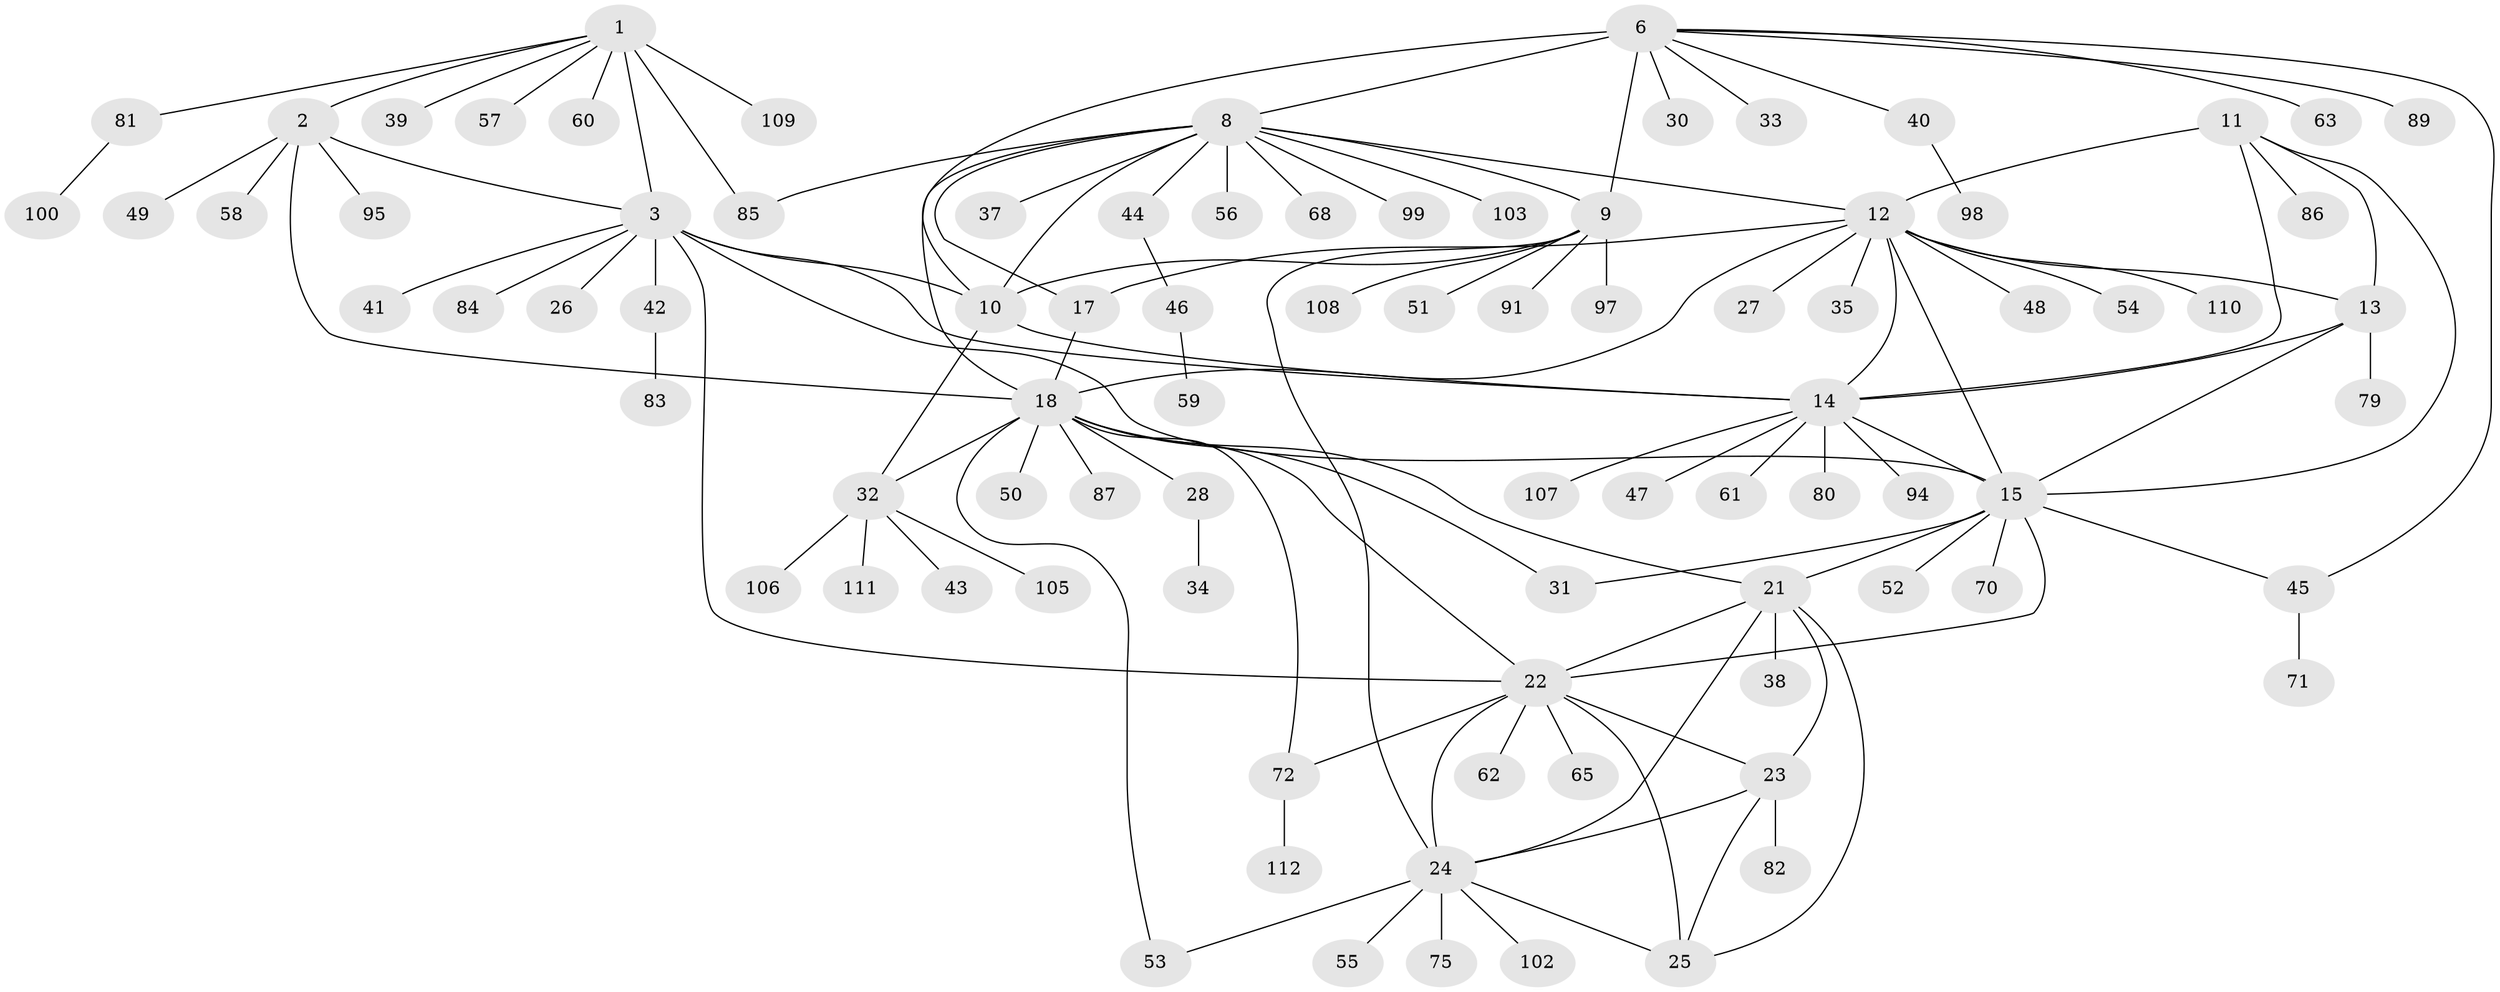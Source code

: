 // original degree distribution, {5: 0.026785714285714284, 8: 0.026785714285714284, 7: 0.026785714285714284, 9: 0.026785714285714284, 6: 0.044642857142857144, 10: 0.044642857142857144, 11: 0.008928571428571428, 4: 0.017857142857142856, 14: 0.008928571428571428, 1: 0.5803571428571429, 3: 0.044642857142857144, 2: 0.14285714285714285}
// Generated by graph-tools (version 1.1) at 2025/42/03/06/25 10:42:11]
// undirected, 88 vertices, 121 edges
graph export_dot {
graph [start="1"]
  node [color=gray90,style=filled];
  1 [super="+4"];
  2 [super="+66"];
  3 [super="+5"];
  6 [super="+7"];
  8 [super="+16"];
  9 [super="+67"];
  10 [super="+93"];
  11 [super="+76"];
  12 [super="+19"];
  13 [super="+78"];
  14 [super="+36"];
  15 [super="+96"];
  17;
  18 [super="+20"];
  21 [super="+64"];
  22 [super="+74"];
  23 [super="+29"];
  24 [super="+92"];
  25 [super="+88"];
  26;
  27;
  28 [super="+90"];
  30;
  31 [super="+101"];
  32 [super="+69"];
  33;
  34;
  35;
  37;
  38;
  39;
  40;
  41;
  42;
  43;
  44;
  45;
  46 [super="+77"];
  47;
  48;
  49;
  50;
  51;
  52 [super="+73"];
  53;
  54;
  55;
  56;
  57;
  58;
  59;
  60;
  61;
  62;
  63;
  65;
  68;
  70;
  71;
  72 [super="+104"];
  75;
  79;
  80;
  81;
  82;
  83;
  84;
  85;
  86;
  87;
  89;
  91;
  94;
  95;
  97;
  98;
  99;
  100;
  102;
  103;
  105;
  106;
  107;
  108;
  109;
  110;
  111;
  112;
  1 -- 2 [weight=2];
  1 -- 3 [weight=4];
  1 -- 81;
  1 -- 39;
  1 -- 109;
  1 -- 85;
  1 -- 57;
  1 -- 60;
  2 -- 3 [weight=2];
  2 -- 49;
  2 -- 58;
  2 -- 18;
  2 -- 95;
  3 -- 10;
  3 -- 41;
  3 -- 42;
  3 -- 14;
  3 -- 84;
  3 -- 22;
  3 -- 26;
  3 -- 15;
  6 -- 8 [weight=2];
  6 -- 9 [weight=2];
  6 -- 10 [weight=2];
  6 -- 40;
  6 -- 45;
  6 -- 33;
  6 -- 89;
  6 -- 30;
  6 -- 63;
  8 -- 9;
  8 -- 10;
  8 -- 44;
  8 -- 56;
  8 -- 68;
  8 -- 99;
  8 -- 103;
  8 -- 17;
  8 -- 18 [weight=2];
  8 -- 37;
  8 -- 85;
  8 -- 12;
  9 -- 10;
  9 -- 24;
  9 -- 51;
  9 -- 91;
  9 -- 97;
  9 -- 108;
  10 -- 14;
  10 -- 32;
  11 -- 12;
  11 -- 13;
  11 -- 14;
  11 -- 15;
  11 -- 86;
  12 -- 13;
  12 -- 14;
  12 -- 15;
  12 -- 35;
  12 -- 110;
  12 -- 48;
  12 -- 17;
  12 -- 18 [weight=2];
  12 -- 54;
  12 -- 27;
  13 -- 14;
  13 -- 15;
  13 -- 79;
  14 -- 15;
  14 -- 80;
  14 -- 94;
  14 -- 107;
  14 -- 61;
  14 -- 47;
  15 -- 22;
  15 -- 45;
  15 -- 52;
  15 -- 70;
  15 -- 21;
  15 -- 31;
  17 -- 18 [weight=2];
  18 -- 32;
  18 -- 72;
  18 -- 50;
  18 -- 53;
  18 -- 21;
  18 -- 87;
  18 -- 22;
  18 -- 28;
  18 -- 31;
  21 -- 22;
  21 -- 23;
  21 -- 24;
  21 -- 25;
  21 -- 38;
  22 -- 23;
  22 -- 24;
  22 -- 25;
  22 -- 62;
  22 -- 65;
  22 -- 72;
  23 -- 24;
  23 -- 25;
  23 -- 82;
  24 -- 25;
  24 -- 53;
  24 -- 55;
  24 -- 75;
  24 -- 102;
  28 -- 34;
  32 -- 43;
  32 -- 105;
  32 -- 106;
  32 -- 111;
  40 -- 98;
  42 -- 83;
  44 -- 46;
  45 -- 71;
  46 -- 59;
  72 -- 112;
  81 -- 100;
}
